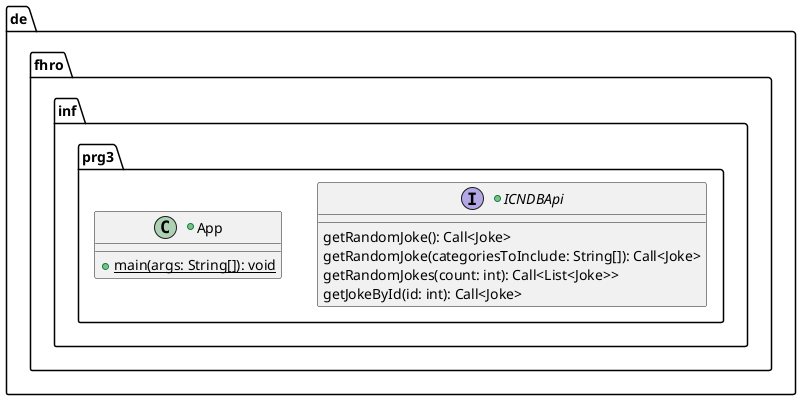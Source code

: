 @startuml RetrofitAdapter

package de.fhro.inf.prg3 {

    +interface ICNDBApi {
        getRandomJoke(): Call<Joke>
        getRandomJoke(categoriesToInclude: String[]): Call<Joke>
        getRandomJokes(count: int): Call<List<Joke>>
        getJokeById(id: int): Call<Joke>
    }

    +class App {
        +{static} main(args: String[]): void
    }
}

@enduml